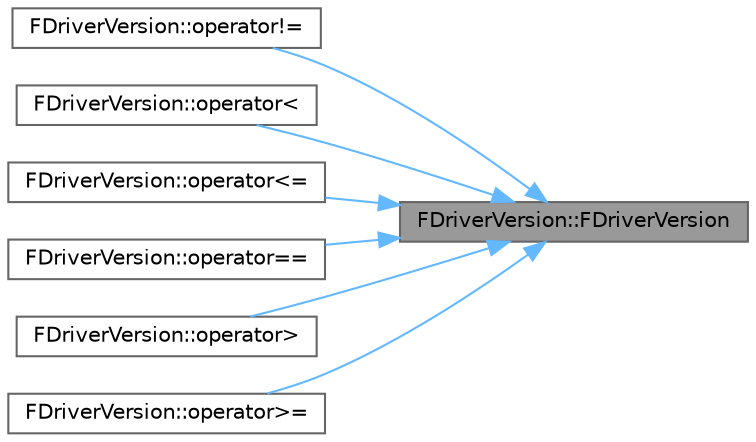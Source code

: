 digraph "FDriverVersion::FDriverVersion"
{
 // INTERACTIVE_SVG=YES
 // LATEX_PDF_SIZE
  bgcolor="transparent";
  edge [fontname=Helvetica,fontsize=10,labelfontname=Helvetica,labelfontsize=10];
  node [fontname=Helvetica,fontsize=10,shape=box,height=0.2,width=0.4];
  rankdir="RL";
  Node1 [id="Node000001",label="FDriverVersion::FDriverVersion",height=0.2,width=0.4,color="gray40", fillcolor="grey60", style="filled", fontcolor="black",tooltip=" "];
  Node1 -> Node2 [id="edge1_Node000001_Node000002",dir="back",color="steelblue1",style="solid",tooltip=" "];
  Node2 [id="Node000002",label="FDriverVersion::operator!=",height=0.2,width=0.4,color="grey40", fillcolor="white", style="filled",URL="$d9/d27/classFDriverVersion.html#a012be83ac83f93c161289749be8ca918",tooltip=" "];
  Node1 -> Node3 [id="edge2_Node000001_Node000003",dir="back",color="steelblue1",style="solid",tooltip=" "];
  Node3 [id="Node000003",label="FDriverVersion::operator\<",height=0.2,width=0.4,color="grey40", fillcolor="white", style="filled",URL="$d9/d27/classFDriverVersion.html#a53a0532e48f8596688089b6198b56061",tooltip=" "];
  Node1 -> Node4 [id="edge3_Node000001_Node000004",dir="back",color="steelblue1",style="solid",tooltip=" "];
  Node4 [id="Node000004",label="FDriverVersion::operator\<=",height=0.2,width=0.4,color="grey40", fillcolor="white", style="filled",URL="$d9/d27/classFDriverVersion.html#aae796c03afc8603fffe86507a83ab5cc",tooltip=" "];
  Node1 -> Node5 [id="edge4_Node000001_Node000005",dir="back",color="steelblue1",style="solid",tooltip=" "];
  Node5 [id="Node000005",label="FDriverVersion::operator==",height=0.2,width=0.4,color="grey40", fillcolor="white", style="filled",URL="$d9/d27/classFDriverVersion.html#a9ea0ab29a19b01ff91917c041b48a9b3",tooltip=" "];
  Node1 -> Node6 [id="edge5_Node000001_Node000006",dir="back",color="steelblue1",style="solid",tooltip=" "];
  Node6 [id="Node000006",label="FDriverVersion::operator\>",height=0.2,width=0.4,color="grey40", fillcolor="white", style="filled",URL="$d9/d27/classFDriverVersion.html#adaf731139be4ce0e909a8daadc4a4e7c",tooltip=" "];
  Node1 -> Node7 [id="edge6_Node000001_Node000007",dir="back",color="steelblue1",style="solid",tooltip=" "];
  Node7 [id="Node000007",label="FDriverVersion::operator\>=",height=0.2,width=0.4,color="grey40", fillcolor="white", style="filled",URL="$d9/d27/classFDriverVersion.html#a93107454203ee51e0e51e688b483ff0a",tooltip=" "];
}
